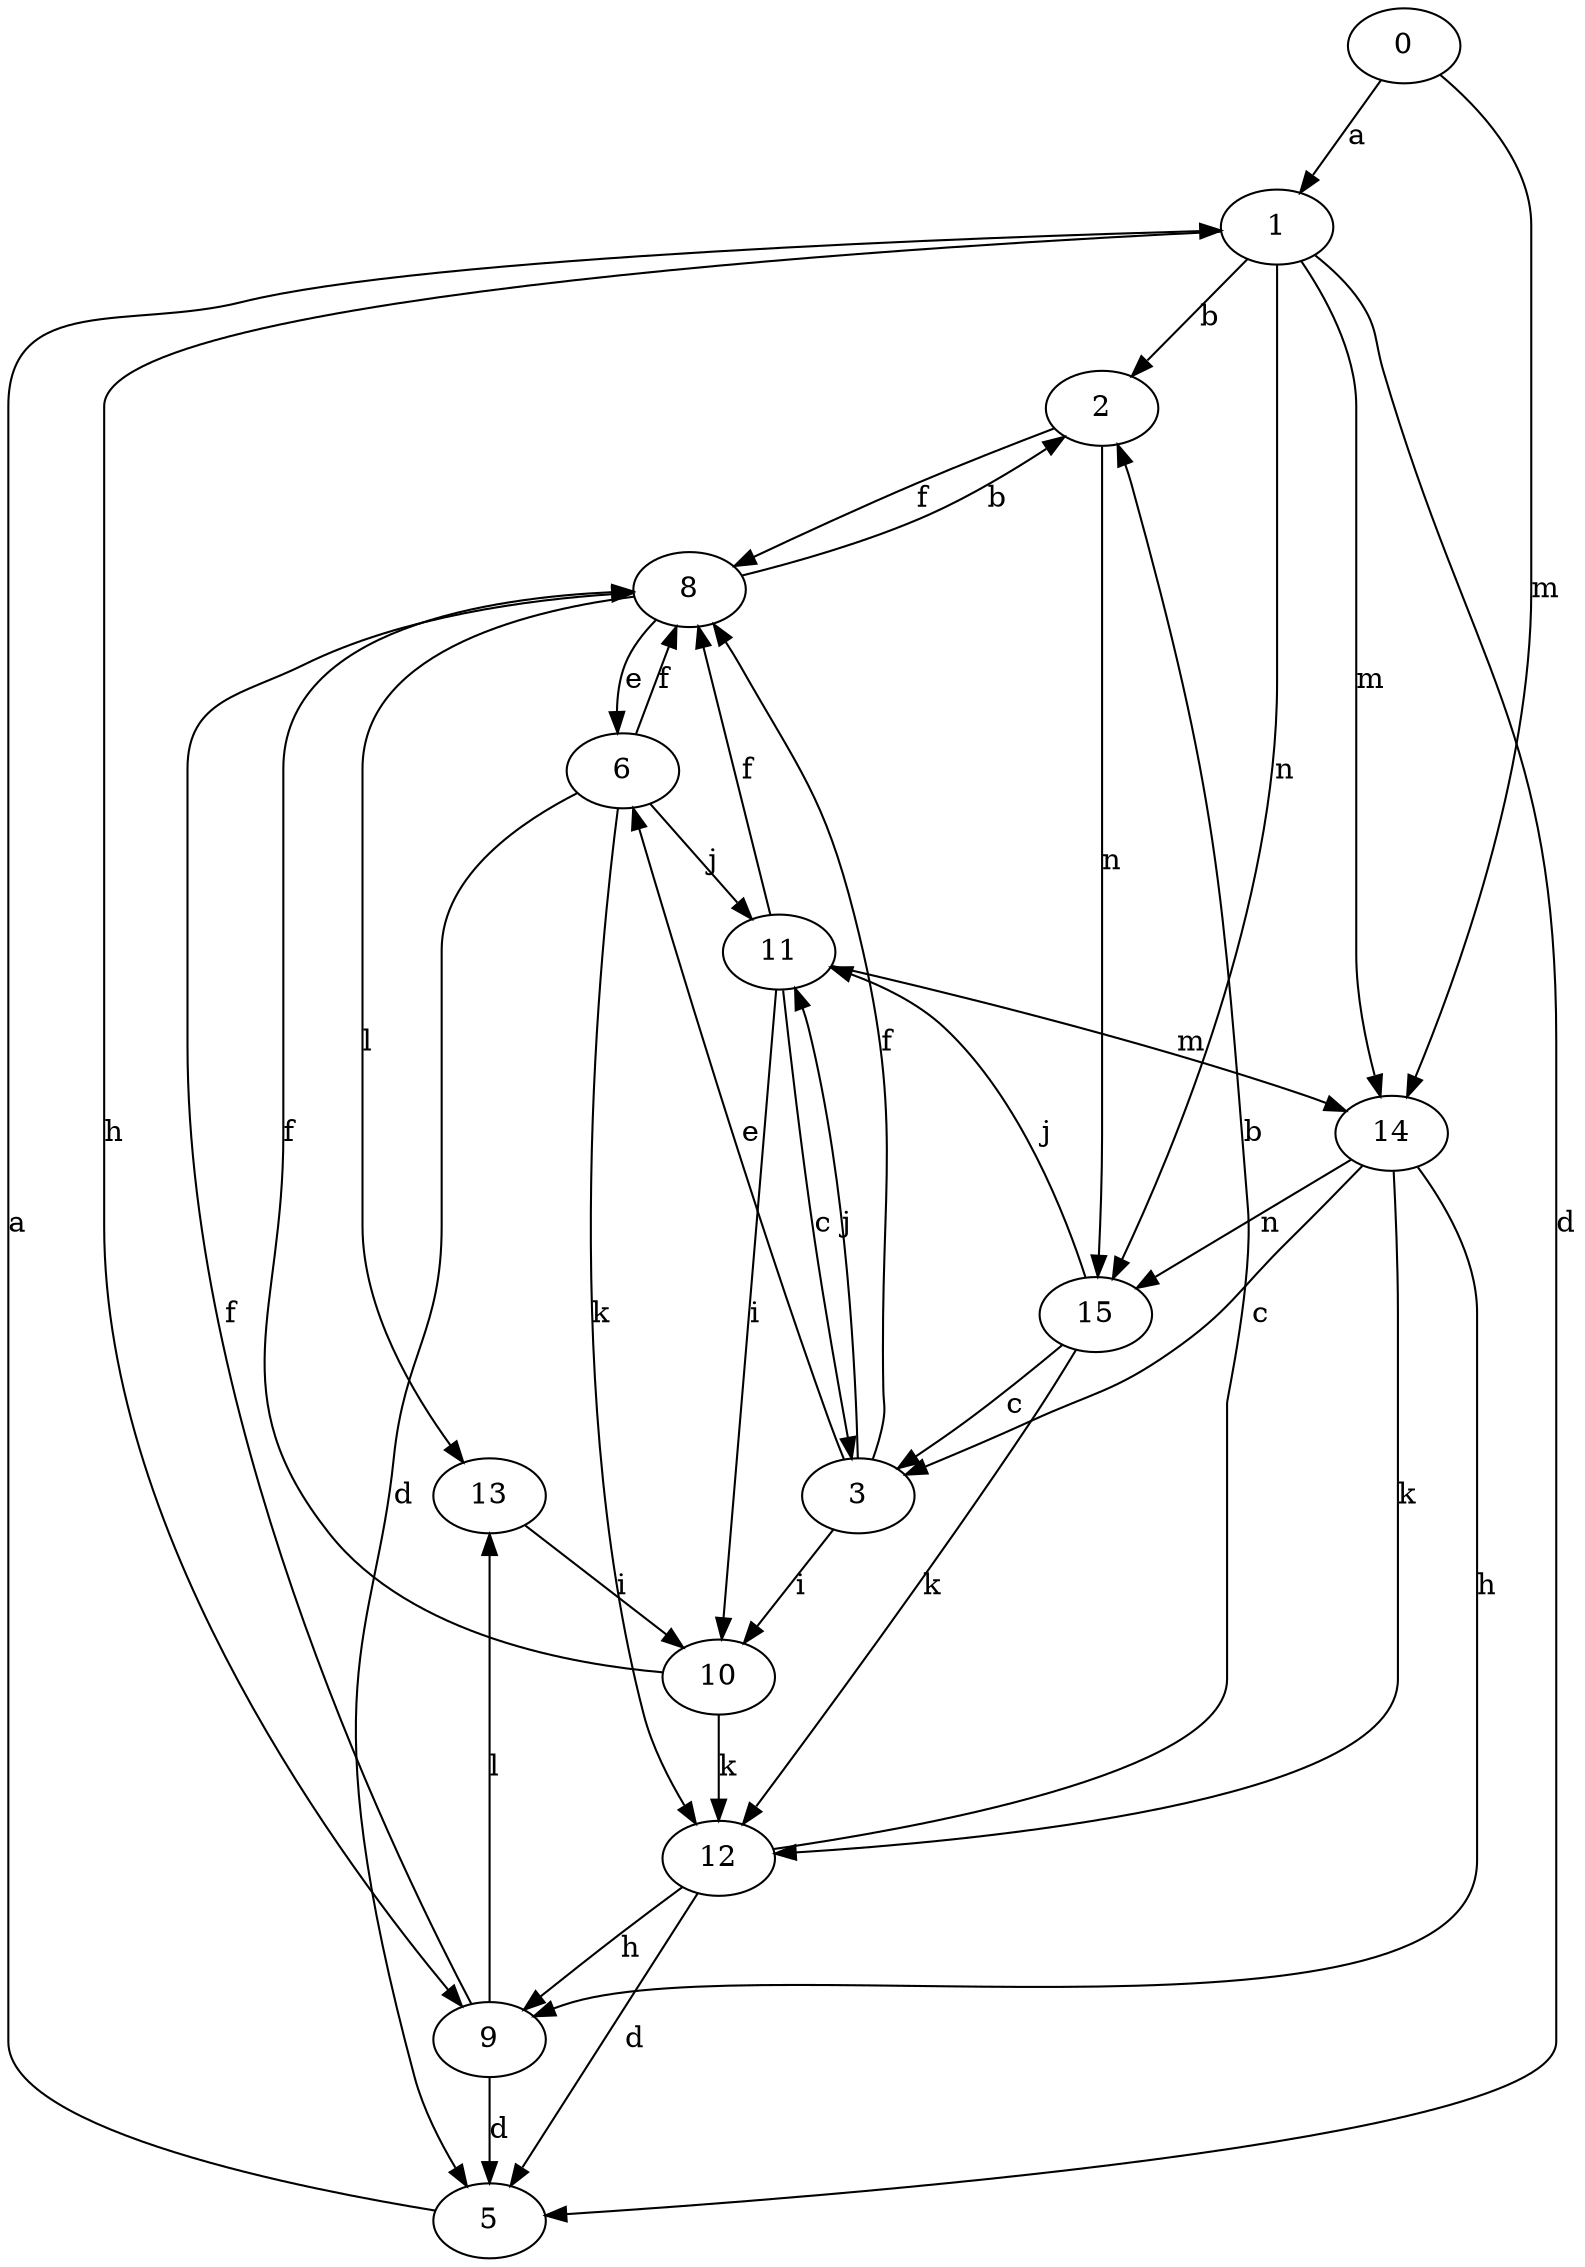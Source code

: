 strict digraph  {
0;
1;
2;
3;
5;
6;
8;
9;
10;
11;
12;
13;
14;
15;
0 -> 1  [label=a];
0 -> 14  [label=m];
1 -> 2  [label=b];
1 -> 5  [label=d];
1 -> 9  [label=h];
1 -> 14  [label=m];
1 -> 15  [label=n];
2 -> 8  [label=f];
2 -> 15  [label=n];
3 -> 6  [label=e];
3 -> 8  [label=f];
3 -> 10  [label=i];
3 -> 11  [label=j];
5 -> 1  [label=a];
6 -> 5  [label=d];
6 -> 8  [label=f];
6 -> 11  [label=j];
6 -> 12  [label=k];
8 -> 2  [label=b];
8 -> 6  [label=e];
8 -> 13  [label=l];
9 -> 5  [label=d];
9 -> 8  [label=f];
9 -> 13  [label=l];
10 -> 8  [label=f];
10 -> 12  [label=k];
11 -> 3  [label=c];
11 -> 8  [label=f];
11 -> 10  [label=i];
11 -> 14  [label=m];
12 -> 2  [label=b];
12 -> 5  [label=d];
12 -> 9  [label=h];
13 -> 10  [label=i];
14 -> 3  [label=c];
14 -> 9  [label=h];
14 -> 12  [label=k];
14 -> 15  [label=n];
15 -> 3  [label=c];
15 -> 11  [label=j];
15 -> 12  [label=k];
}
